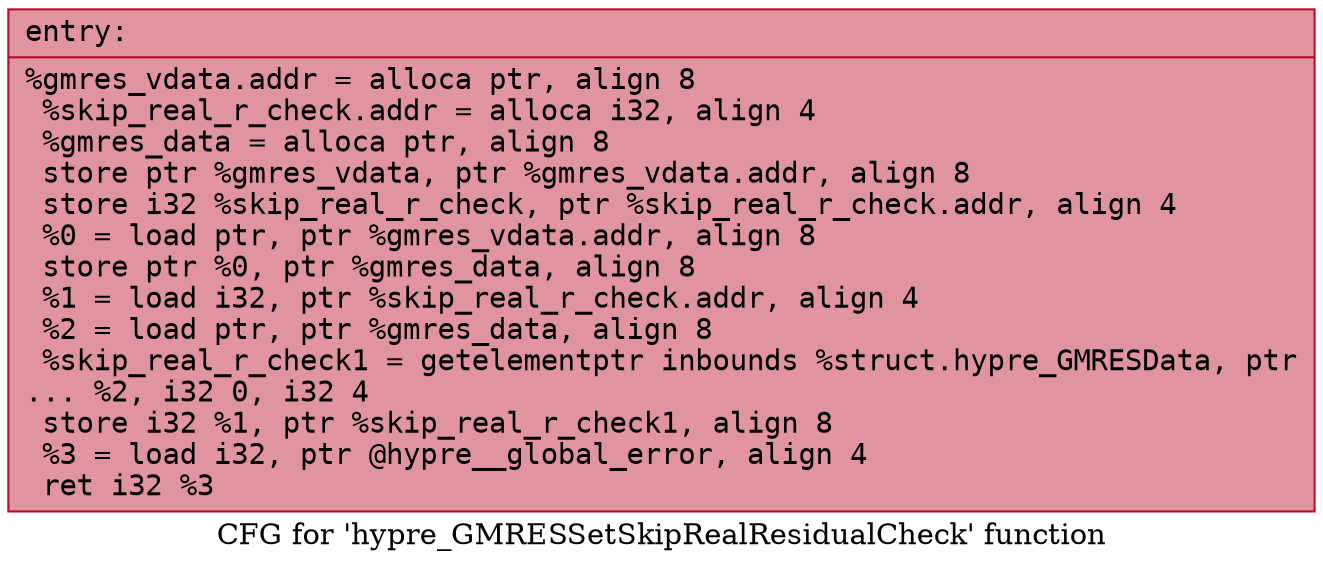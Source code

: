 digraph "CFG for 'hypre_GMRESSetSkipRealResidualCheck' function" {
	label="CFG for 'hypre_GMRESSetSkipRealResidualCheck' function";

	Node0x56458ac224c0 [shape=record,color="#b70d28ff", style=filled, fillcolor="#b70d2870" fontname="Courier",label="{entry:\l|  %gmres_vdata.addr = alloca ptr, align 8\l  %skip_real_r_check.addr = alloca i32, align 4\l  %gmres_data = alloca ptr, align 8\l  store ptr %gmres_vdata, ptr %gmres_vdata.addr, align 8\l  store i32 %skip_real_r_check, ptr %skip_real_r_check.addr, align 4\l  %0 = load ptr, ptr %gmres_vdata.addr, align 8\l  store ptr %0, ptr %gmres_data, align 8\l  %1 = load i32, ptr %skip_real_r_check.addr, align 4\l  %2 = load ptr, ptr %gmres_data, align 8\l  %skip_real_r_check1 = getelementptr inbounds %struct.hypre_GMRESData, ptr\l... %2, i32 0, i32 4\l  store i32 %1, ptr %skip_real_r_check1, align 8\l  %3 = load i32, ptr @hypre__global_error, align 4\l  ret i32 %3\l}"];
}
